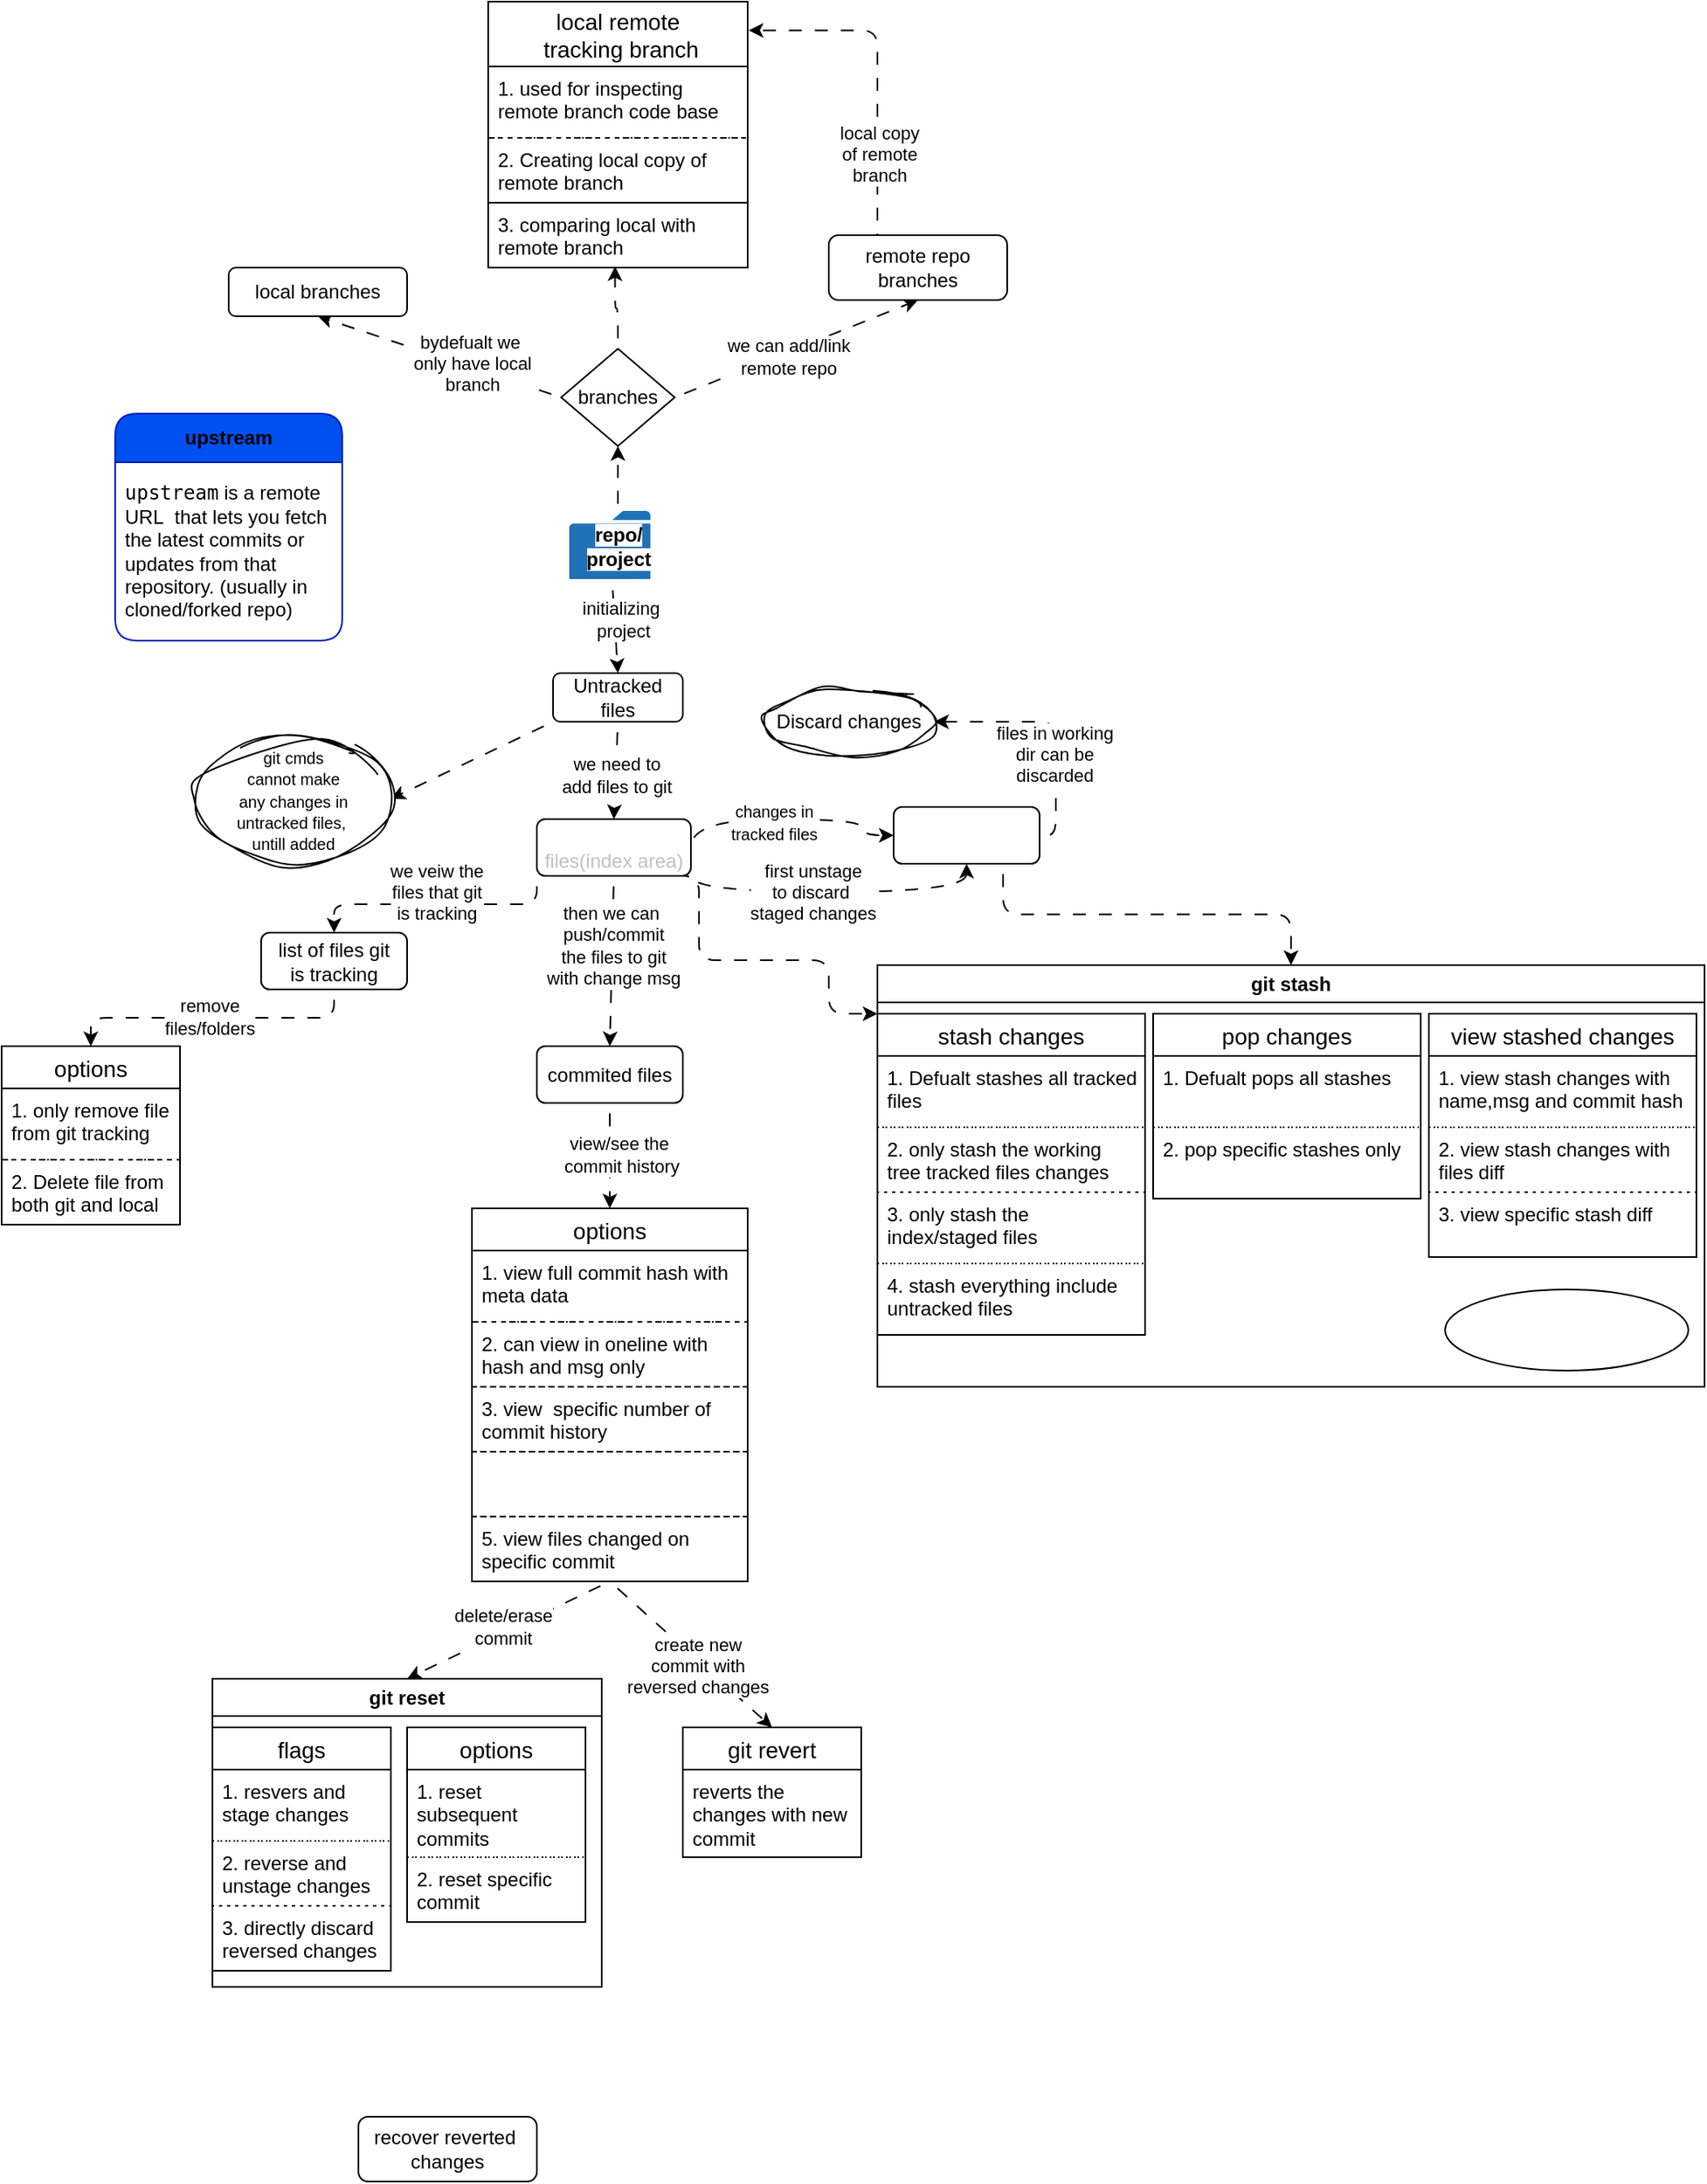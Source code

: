 <mxfile>
    <diagram id="JTQEZqj_6--ISPUHX7xe" name="Page-1">
        <mxGraphModel dx="1594" dy="536" grid="1" gridSize="10" guides="1" tooltips="1" connect="1" arrows="1" fold="1" page="1" pageScale="1" pageWidth="850" pageHeight="1100" math="0" shadow="0">
            <root>
                <mxCell id="0"/>
                <mxCell id="1" parent="0"/>
                <mxCell id="3" value="" style="endArrow=classic;html=1;exitX=0.528;exitY=1.013;exitDx=0;exitDy=0;exitPerimeter=0;entryX=0.5;entryY=0;entryDx=0;entryDy=0;flowAnimation=1;" edge="1" parent="1" source="2" target="5">
                    <mxGeometry width="50" height="50" relative="1" as="geometry">
                        <mxPoint x="260" y="740" as="sourcePoint"/>
                        <mxPoint x="350" y="630" as="targetPoint"/>
                    </mxGeometry>
                </mxCell>
                <mxCell id="4" value="initializing&amp;nbsp;&lt;div&gt;project&lt;/div&gt;" style="edgeLabel;html=1;align=center;verticalAlign=middle;resizable=0;points=[];" vertex="1" connectable="0" parent="3">
                    <mxGeometry x="0.158" y="4" relative="1" as="geometry">
                        <mxPoint y="-9" as="offset"/>
                    </mxGeometry>
                </mxCell>
                <mxCell id="6" style="edgeStyle=none;html=1;exitX=0;exitY=1;exitDx=0;exitDy=0;entryX=1;entryY=0.5;entryDx=0;entryDy=0;flowAnimation=1;" edge="1" parent="1" source="5" target="9">
                    <mxGeometry relative="1" as="geometry">
                        <mxPoint x="220" y="710" as="targetPoint"/>
                    </mxGeometry>
                </mxCell>
                <mxCell id="10" style="edgeStyle=none;html=1;exitX=0.5;exitY=1;exitDx=0;exitDy=0;entryX=0.5;entryY=0;entryDx=0;entryDy=0;flowAnimation=1;" edge="1" parent="1" source="5" target="11">
                    <mxGeometry relative="1" as="geometry">
                        <mxPoint x="340" y="720" as="targetPoint"/>
                    </mxGeometry>
                </mxCell>
                <mxCell id="12" value="we need to&lt;div&gt;add files to git&lt;/div&gt;" style="edgeLabel;html=1;align=center;verticalAlign=middle;resizable=0;points=[];" vertex="1" connectable="0" parent="10">
                    <mxGeometry x="0.075" relative="1" as="geometry">
                        <mxPoint as="offset"/>
                    </mxGeometry>
                </mxCell>
                <mxCell id="5" value="Untracked files" style="rounded=1;whiteSpace=wrap;html=1;" vertex="1" parent="1">
                    <mxGeometry x="320" y="640" width="80" height="30" as="geometry"/>
                </mxCell>
                <mxCell id="13" style="edgeStyle=orthogonalEdgeStyle;html=1;exitX=1;exitY=0.5;exitDx=0;exitDy=0;entryX=0;entryY=0.5;entryDx=0;entryDy=0;flowAnimation=1;curved=1;" edge="1" parent="1" source="11" target="14">
                    <mxGeometry relative="1" as="geometry">
                        <mxPoint x="540" y="740" as="targetPoint"/>
                        <Array as="points">
                            <mxPoint x="405" y="730"/>
                            <mxPoint x="510" y="730"/>
                            <mxPoint x="510" y="740"/>
                        </Array>
                    </mxGeometry>
                </mxCell>
                <mxCell id="15" value="&lt;font style=&quot;scrollbar-color: rgb(75, 75, 75) rgb(27, 29, 30); font-size: 10px; color: light-dark(rgb(0, 0, 0), rgb(255, 255, 255));&quot;&gt;changes in&lt;/font&gt;&lt;div style=&quot;scrollbar-color: rgb(75, 75, 75) rgb(27, 29, 30);&quot;&gt;&lt;font style=&quot;scrollbar-color: rgb(75, 75, 75) rgb(27, 29, 30); font-size: 10px; color: light-dark(rgb(0, 0, 0), rgb(255, 255, 255));&quot;&gt;tracked files&lt;/font&gt;&lt;/div&gt;" style="edgeLabel;html=1;align=center;verticalAlign=middle;resizable=0;points=[];" vertex="1" connectable="0" parent="13">
                    <mxGeometry x="-0.109" y="-2" relative="1" as="geometry">
                        <mxPoint as="offset"/>
                    </mxGeometry>
                </mxCell>
                <mxCell id="17" style="edgeStyle=none;html=1;exitX=0.5;exitY=1;exitDx=0;exitDy=0;entryX=0.5;entryY=0;entryDx=0;entryDy=0;flowAnimation=1;" edge="1" parent="1" source="11" target="16">
                    <mxGeometry relative="1" as="geometry"/>
                </mxCell>
                <mxCell id="18" value="then we can&amp;nbsp;&lt;div&gt;push/commit&lt;div&gt;the files to git&lt;/div&gt;&lt;div&gt;with change msg&lt;/div&gt;&lt;/div&gt;" style="edgeLabel;html=1;align=center;verticalAlign=middle;resizable=0;points=[];" vertex="1" connectable="0" parent="17">
                    <mxGeometry x="-0.177" y="1" relative="1" as="geometry">
                        <mxPoint x="-1" as="offset"/>
                    </mxGeometry>
                </mxCell>
                <mxCell id="39" style="edgeStyle=orthogonalEdgeStyle;html=1;exitX=0;exitY=1;exitDx=0;exitDy=0;entryX=0.5;entryY=0;entryDx=0;entryDy=0;flowAnimation=1;" edge="1" parent="1" source="11" target="41">
                    <mxGeometry relative="1" as="geometry">
                        <mxPoint x="210" y="830" as="targetPoint"/>
                    </mxGeometry>
                </mxCell>
                <mxCell id="40" value="we veiw the&lt;div&gt;files that git&lt;/div&gt;&lt;div&gt;is tracking&lt;/div&gt;" style="edgeLabel;html=1;align=center;verticalAlign=middle;resizable=0;points=[];" vertex="1" connectable="0" parent="39">
                    <mxGeometry x="0.124" y="1" relative="1" as="geometry">
                        <mxPoint x="10" y="-9" as="offset"/>
                    </mxGeometry>
                </mxCell>
                <mxCell id="11" value="&lt;span style=&quot;color: rgb(255, 255, 255);&quot;&gt;&lt;font style=&quot;color: light-dark(rgb(255, 255, 255), rgb(255, 255, 255));&quot;&gt;tracked/stage&lt;/font&gt;&lt;/span&gt;&lt;span style=&quot;color: rgb(255, 255, 255);&quot;&gt;d&lt;/span&gt;&lt;div style=&quot;scrollbar-color: rgb(75, 75, 75) rgb(27, 29, 30);&quot;&gt;&lt;font style=&quot;scrollbar-color: rgb(75, 75, 75) rgb(27, 29, 30); color: light-dark(rgb(192, 192, 192), rgb(255, 255, 255));&quot;&gt;files(index area)&lt;/font&gt;&lt;/div&gt;" style="rounded=1;whiteSpace=wrap;html=1;" vertex="1" parent="1">
                    <mxGeometry x="310" y="730" width="95" height="35" as="geometry"/>
                </mxCell>
                <mxCell id="92" style="html=1;exitX=0.5;exitY=1;exitDx=0;exitDy=0;entryX=0.5;entryY=0;entryDx=0;entryDy=0;flowAnimation=1;" edge="1" parent="1" source="16" target="89">
                    <mxGeometry relative="1" as="geometry"/>
                </mxCell>
                <mxCell id="93" value="view/see the&amp;nbsp;&lt;div&gt;commit history&lt;/div&gt;" style="edgeLabel;html=1;align=center;verticalAlign=middle;resizable=0;points=[];" vertex="1" connectable="0" parent="92">
                    <mxGeometry x="0.412" y="-1" relative="1" as="geometry">
                        <mxPoint x="8" y="-14" as="offset"/>
                    </mxGeometry>
                </mxCell>
                <mxCell id="16" value="commited files" style="rounded=1;whiteSpace=wrap;html=1;" vertex="1" parent="1">
                    <mxGeometry x="310" y="870" width="90" height="35" as="geometry"/>
                </mxCell>
                <mxCell id="46" style="html=1;exitX=0.5;exitY=1;exitDx=0;exitDy=0;flowAnimation=1;edgeStyle=orthogonalEdgeStyle;entryX=0.5;entryY=0;entryDx=0;entryDy=0;" edge="1" parent="1" source="41" target="86">
                    <mxGeometry relative="1" as="geometry">
                        <mxPoint x="-40" y="870" as="targetPoint"/>
                    </mxGeometry>
                </mxCell>
                <mxCell id="59" value="remove&lt;div&gt;&lt;font style=&quot;color: light-dark(rgb(0, 0, 0), rgb(255, 255, 255));&quot;&gt;files/folders&lt;/font&gt;&lt;/div&gt;" style="edgeLabel;html=1;align=center;verticalAlign=middle;resizable=0;points=[];" vertex="1" connectable="0" parent="46">
                    <mxGeometry x="0.026" y="-1" relative="1" as="geometry">
                        <mxPoint as="offset"/>
                    </mxGeometry>
                </mxCell>
                <mxCell id="41" value="list of files git&lt;div&gt;is tracking&lt;/div&gt;" style="rounded=1;whiteSpace=wrap;html=1;" vertex="1" parent="1">
                    <mxGeometry x="140" y="800" width="90" height="35" as="geometry"/>
                </mxCell>
                <mxCell id="150" style="edgeStyle=orthogonalEdgeStyle;html=1;exitX=0.75;exitY=1;exitDx=0;exitDy=0;entryX=0.5;entryY=0;entryDx=0;entryDy=0;flowAnimation=1;" edge="1" parent="1" source="14" target="155">
                    <mxGeometry relative="1" as="geometry"/>
                </mxCell>
                <mxCell id="14" value="&lt;span style=&quot;font-family: Helvetica; font-size: 12px; font-style: normal; font-variant-ligatures: normal; font-variant-caps: normal; font-weight: 400; letter-spacing: normal; orphans: 2; text-align: center; text-indent: 0px; text-transform: none; widows: 2; word-spacing: 0px; -webkit-text-stroke-width: 0px; white-space: normal; text-decoration-thickness: initial; text-decoration-style: initial; text-decoration-color: initial; float: none; display: inline !important;&quot;&gt;&lt;font style=&quot;color: light-dark(rgb(255, 255, 255), rgb(255, 255, 255));&quot;&gt;modified files/&lt;/font&gt;&lt;/span&gt;&lt;div&gt;&lt;span style=&quot;font-family: Helvetica; font-size: 12px; font-style: normal; font-variant-ligatures: normal; font-variant-caps: normal; font-weight: 400; letter-spacing: normal; orphans: 2; text-align: center; text-indent: 0px; text-transform: none; widows: 2; word-spacing: 0px; -webkit-text-stroke-width: 0px; white-space: normal; text-decoration-thickness: initial; text-decoration-style: initial; text-decoration-color: initial; float: none; display: inline !important;&quot;&gt;&lt;font style=&quot;color: light-dark(rgb(255, 255, 255), rgb(255, 255, 255));&quot;&gt;working tree&lt;/font&gt;&lt;/span&gt;&lt;/div&gt;" style="rounded=1;whiteSpace=wrap;html=1;verticalAlign=middle;" vertex="1" parent="1">
                    <mxGeometry x="530" y="722.5" width="90" height="35" as="geometry"/>
                </mxCell>
                <mxCell id="8" value="" style="group" vertex="1" connectable="0" parent="1">
                    <mxGeometry x="330" y="540" width="60" height="42" as="geometry"/>
                </mxCell>
                <mxCell id="2" value="" style="sketch=0;pointerEvents=1;shadow=0;dashed=0;html=1;strokeColor=none;labelPosition=center;verticalLabelPosition=bottom;verticalAlign=top;outlineConnect=0;align=center;shape=mxgraph.office.concepts.folder;fillColor=#2072B8;" vertex="1" parent="8">
                    <mxGeometry width="50" height="42" as="geometry"/>
                </mxCell>
                <mxCell id="7" value="&lt;b&gt;&lt;font style=&quot;color: light-dark(rgb(0, 0, 0), rgb(0, 0, 0)); background-color: light-dark(rgb(255, 255, 255), rgb(255, 255, 255));&quot;&gt;repo/&lt;/font&gt;&lt;/b&gt;&lt;div&gt;&lt;b&gt;&lt;font style=&quot;color: light-dark(rgb(0, 0, 0), rgb(0, 0, 0)); background-color: light-dark(rgb(255, 255, 255), rgb(255, 255, 255));&quot;&gt;project&lt;/font&gt;&lt;/b&gt;&lt;/div&gt;" style="text;html=1;align=center;verticalAlign=middle;resizable=0;points=[];autosize=1;strokeColor=none;fillColor=none;" vertex="1" parent="8">
                    <mxGeometry y="2" width="60" height="40" as="geometry"/>
                </mxCell>
                <mxCell id="9" value="&lt;font style=&quot;scrollbar-color: rgb(75, 75, 75) rgb(27, 29, 30); text-wrap-mode: nowrap; font-size: 10px; color: light-dark(rgb(0, 0, 0), rgb(255, 255, 255));&quot;&gt;git cmds&lt;/font&gt;&lt;div style=&quot;scrollbar-color: rgb(75, 75, 75) rgb(27, 29, 30); text-wrap-mode: nowrap; font-size: 11px;&quot;&gt;&lt;font style=&quot;scrollbar-color: rgb(75, 75, 75) rgb(27, 29, 30); font-size: 10px; color: light-dark(rgb(0, 0, 0), rgb(255, 255, 255));&quot;&gt;cannot make&lt;/font&gt;&lt;/div&gt;&lt;div style=&quot;scrollbar-color: rgb(75, 75, 75) rgb(27, 29, 30); text-wrap-mode: nowrap; font-size: 11px;&quot;&gt;&lt;font style=&quot;scrollbar-color: rgb(75, 75, 75) rgb(27, 29, 30); font-size: 10px; color: light-dark(rgb(0, 0, 0), rgb(255, 255, 255));&quot;&gt;any changes in&lt;/font&gt;&lt;/div&gt;&lt;div style=&quot;scrollbar-color: rgb(75, 75, 75) rgb(27, 29, 30); text-wrap-mode: nowrap; font-size: 11px;&quot;&gt;&lt;font style=&quot;scrollbar-color: rgb(75, 75, 75) rgb(27, 29, 30); font-size: 10px; color: light-dark(rgb(0, 0, 0), rgb(255, 255, 255));&quot;&gt;untracked files,&amp;nbsp;&lt;/font&gt;&lt;/div&gt;&lt;div style=&quot;scrollbar-color: rgb(75, 75, 75) rgb(27, 29, 30); text-wrap-mode: nowrap; font-size: 11px;&quot;&gt;&lt;font style=&quot;scrollbar-color: rgb(75, 75, 75) rgb(27, 29, 30); font-size: 10px; color: light-dark(rgb(0, 0, 0), rgb(255, 255, 255));&quot;&gt;untill added&lt;/font&gt;&lt;/div&gt;" style="ellipse;whiteSpace=wrap;html=1;sketch=1;curveFitting=1;jiggle=2;" vertex="1" parent="1">
                    <mxGeometry x="100" y="677.5" width="120" height="80" as="geometry"/>
                </mxCell>
                <mxCell id="30" value="first unstage&lt;div&gt;to discard&amp;nbsp;&lt;/div&gt;&lt;div&gt;staged changes&lt;/div&gt;" style="html=1;exitX=1;exitY=1;exitDx=0;exitDy=0;entryX=0.5;entryY=1;entryDx=0;entryDy=0;flowAnimation=1;edgeStyle=orthogonalEdgeStyle;curved=1;" edge="1" parent="1" source="11" target="14">
                    <mxGeometry x="-0.139" relative="1" as="geometry">
                        <mxPoint as="offset"/>
                    </mxGeometry>
                </mxCell>
                <mxCell id="31" style="html=1;exitX=1;exitY=0.5;exitDx=0;exitDy=0;flowAnimation=1;edgeStyle=orthogonalEdgeStyle;entryX=1;entryY=0.5;entryDx=0;entryDy=0;" edge="1" parent="1" source="14" target="119">
                    <mxGeometry relative="1" as="geometry">
                        <mxPoint x="680" y="810" as="targetPoint"/>
                    </mxGeometry>
                </mxCell>
                <mxCell id="120" value="files in working&lt;div&gt;dir can be&lt;/div&gt;&lt;div&gt;discarded&lt;/div&gt;" style="edgeLabel;html=1;align=center;verticalAlign=middle;resizable=0;points=[];" vertex="1" connectable="0" parent="31">
                    <mxGeometry x="-0.219" y="1" relative="1" as="geometry">
                        <mxPoint as="offset"/>
                    </mxGeometry>
                </mxCell>
                <mxCell id="86" value="options" style="swimlane;fontStyle=0;childLayout=stackLayout;horizontal=1;startSize=26;horizontalStack=0;resizeParent=1;resizeParentMax=0;resizeLast=0;collapsible=1;marginBottom=0;align=center;fontSize=14;" vertex="1" parent="1">
                    <mxGeometry x="-20" y="870" width="110" height="110" as="geometry"/>
                </mxCell>
                <mxCell id="87" value="1. only remove file from git tracking" style="text;strokeColor=default;fillColor=none;spacingLeft=4;spacingRight=4;overflow=hidden;rotatable=0;points=[[0,0.5],[1,0.5]];portConstraint=eastwest;fontSize=12;whiteSpace=wrap;html=1;dashed=1;dashPattern=1 4;" vertex="1" parent="86">
                    <mxGeometry y="26" width="110" height="44" as="geometry"/>
                </mxCell>
                <mxCell id="88" value="2. Delete file from both git and local" style="text;strokeColor=default;fillColor=none;spacingLeft=4;spacingRight=4;overflow=hidden;rotatable=0;points=[[0,0.5],[1,0.5]];portConstraint=eastwest;fontSize=12;whiteSpace=wrap;html=1;dashed=1;" vertex="1" parent="86">
                    <mxGeometry y="70" width="110" height="40" as="geometry"/>
                </mxCell>
                <mxCell id="115" value="local remote&#xa; tracking branch" style="swimlane;fontStyle=0;childLayout=stackLayout;horizontal=1;startSize=40;horizontalStack=0;resizeParent=1;resizeParentMax=0;resizeLast=0;collapsible=1;marginBottom=0;align=center;fontSize=14;" vertex="1" parent="1">
                    <mxGeometry x="280" y="226" width="160" height="164" as="geometry"/>
                </mxCell>
                <mxCell id="116" value="1. used for inspecting remote branch code base" style="text;strokeColor=default;fillColor=none;spacingLeft=4;spacingRight=4;overflow=hidden;rotatable=0;points=[[0,0.5],[1,0.5]];portConstraint=eastwest;fontSize=12;whiteSpace=wrap;html=1;dashed=1;dashPattern=1 4;" vertex="1" parent="115">
                    <mxGeometry y="40" width="160" height="44" as="geometry"/>
                </mxCell>
                <mxCell id="117" value="2. Creating local copy of remote branch" style="text;strokeColor=default;fillColor=none;spacingLeft=4;spacingRight=4;overflow=hidden;rotatable=0;points=[[0,0.5],[1,0.5]];portConstraint=eastwest;fontSize=12;whiteSpace=wrap;html=1;dashed=1;" vertex="1" parent="115">
                    <mxGeometry y="84" width="160" height="40" as="geometry"/>
                </mxCell>
                <mxCell id="118" value="3. comparing local with remote branch" style="text;strokeColor=default;fillColor=none;spacingLeft=4;spacingRight=4;overflow=hidden;rotatable=0;points=[[0,0.5],[1,0.5]];portConstraint=eastwest;fontSize=12;whiteSpace=wrap;html=1;dashed=1;" vertex="1" parent="115">
                    <mxGeometry y="124" width="160" height="40" as="geometry"/>
                </mxCell>
                <mxCell id="132" style="edgeStyle=none;html=1;exitX=0.5;exitY=1;exitDx=0;exitDy=0;flowAnimation=1;entryX=0.5;entryY=0;entryDx=0;entryDy=0;" edge="1" parent="1" source="89" target="175">
                    <mxGeometry relative="1" as="geometry">
                        <mxPoint x="240" y="1290" as="targetPoint"/>
                    </mxGeometry>
                </mxCell>
                <mxCell id="133" value="delete/erase&lt;div&gt;commit&lt;/div&gt;" style="edgeLabel;html=1;align=center;verticalAlign=middle;resizable=0;points=[];" vertex="1" connectable="0" parent="132">
                    <mxGeometry x="0.031" y="-4" relative="1" as="geometry">
                        <mxPoint as="offset"/>
                    </mxGeometry>
                </mxCell>
                <mxCell id="134" style="edgeStyle=none;html=1;exitX=0.5;exitY=1;exitDx=0;exitDy=0;entryX=0.5;entryY=0;entryDx=0;entryDy=0;flowAnimation=1;" edge="1" parent="1" source="89" target="136">
                    <mxGeometry relative="1" as="geometry">
                        <mxPoint x="450" y="1290" as="targetPoint"/>
                    </mxGeometry>
                </mxCell>
                <mxCell id="135" value="create new&lt;div&gt;commit with&lt;/div&gt;&lt;div&gt;reversed changes&lt;/div&gt;" style="edgeLabel;html=1;align=center;verticalAlign=middle;resizable=0;points=[];" vertex="1" connectable="0" parent="134">
                    <mxGeometry x="0.106" y="-2" relative="1" as="geometry">
                        <mxPoint as="offset"/>
                    </mxGeometry>
                </mxCell>
                <mxCell id="89" value="options" style="swimlane;fontStyle=0;childLayout=stackLayout;horizontal=1;startSize=26;horizontalStack=0;resizeParent=1;resizeParentMax=0;resizeLast=0;collapsible=1;marginBottom=0;align=center;fontSize=14;" vertex="1" parent="1">
                    <mxGeometry x="270" y="970" width="170" height="230" as="geometry">
                        <mxRectangle x="270" y="970" width="90" height="30" as="alternateBounds"/>
                    </mxGeometry>
                </mxCell>
                <mxCell id="90" value="1. view full commit hash with meta data" style="text;strokeColor=default;fillColor=none;spacingLeft=4;spacingRight=4;overflow=hidden;rotatable=0;points=[[0,0.5],[1,0.5]];portConstraint=eastwest;fontSize=12;whiteSpace=wrap;html=1;dashed=1;dashPattern=1 4;" vertex="1" parent="89">
                    <mxGeometry y="26" width="170" height="44" as="geometry"/>
                </mxCell>
                <mxCell id="91" value="2. can view in oneline with hash and msg only" style="text;strokeColor=default;fillColor=none;spacingLeft=4;spacingRight=4;overflow=hidden;rotatable=0;points=[[0,0.5],[1,0.5]];portConstraint=eastwest;fontSize=12;whiteSpace=wrap;html=1;dashed=1;" vertex="1" parent="89">
                    <mxGeometry y="70" width="170" height="40" as="geometry"/>
                </mxCell>
                <mxCell id="94" value="3. view&amp;nbsp; specific number of commit history" style="text;strokeColor=default;fillColor=none;spacingLeft=4;spacingRight=4;overflow=hidden;rotatable=0;points=[[0,0.5],[1,0.5]];portConstraint=eastwest;fontSize=12;whiteSpace=wrap;html=1;dashed=1;" vertex="1" parent="89">
                    <mxGeometry y="110" width="170" height="40" as="geometry"/>
                </mxCell>
                <mxCell id="126" value="&lt;font style=&quot;&quot;&gt;&lt;font style=&quot;color: light-dark(rgb(255, 255, 255), rgb(255, 255, 255));&quot;&gt;4.&amp;nbsp;&lt;/font&gt;&lt;span style=&quot;color: rgb(255, 255, 255);&quot;&gt;&lt;font style=&quot;color: light-dark(rgb(255, 255, 255), rgb(255, 255, 255));&quot;&gt;view specific commits with full code difference&lt;/font&gt;&lt;/span&gt;&lt;/font&gt;" style="text;strokeColor=default;fillColor=none;spacingLeft=4;spacingRight=4;overflow=hidden;rotatable=0;points=[[0,0.5],[1,0.5]];portConstraint=eastwest;fontSize=12;whiteSpace=wrap;html=1;dashed=1;" vertex="1" parent="89">
                    <mxGeometry y="150" width="170" height="40" as="geometry"/>
                </mxCell>
                <mxCell id="131" value="5. view files changed on specific commit" style="text;strokeColor=default;fillColor=none;spacingLeft=4;spacingRight=4;overflow=hidden;rotatable=0;points=[[0,0.5],[1,0.5]];portConstraint=eastwest;fontSize=12;whiteSpace=wrap;html=1;dashed=1;" vertex="1" parent="89">
                    <mxGeometry y="190" width="170" height="40" as="geometry"/>
                </mxCell>
                <mxCell id="100" style="edgeStyle=none;html=1;exitX=0;exitY=0.5;exitDx=0;exitDy=0;entryX=0.5;entryY=1;entryDx=0;entryDy=0;flowAnimation=1;" edge="1" parent="1" source="98" target="101">
                    <mxGeometry relative="1" as="geometry">
                        <mxPoint x="300" y="370" as="targetPoint"/>
                    </mxGeometry>
                </mxCell>
                <mxCell id="105" value="bydefualt we&amp;nbsp;&lt;div&gt;only have local&lt;/div&gt;&lt;div&gt;branch&lt;/div&gt;" style="edgeLabel;html=1;align=center;verticalAlign=middle;resizable=0;points=[];" vertex="1" connectable="0" parent="100">
                    <mxGeometry x="-0.256" y="-3" relative="1" as="geometry">
                        <mxPoint as="offset"/>
                    </mxGeometry>
                </mxCell>
                <mxCell id="106" style="edgeStyle=none;html=1;exitX=1;exitY=0.5;exitDx=0;exitDy=0;entryX=0.5;entryY=1;entryDx=0;entryDy=0;flowAnimation=1;" edge="1" parent="1" source="98" target="102">
                    <mxGeometry relative="1" as="geometry"/>
                </mxCell>
                <mxCell id="107" value="we can add/link&lt;div&gt;remote repo&lt;/div&gt;" style="edgeLabel;html=1;align=center;verticalAlign=middle;resizable=0;points=[];" vertex="1" connectable="0" parent="106">
                    <mxGeometry x="-0.075" y="-1" relative="1" as="geometry">
                        <mxPoint y="1" as="offset"/>
                    </mxGeometry>
                </mxCell>
                <mxCell id="109" style="edgeStyle=orthogonalEdgeStyle;html=1;exitX=0.5;exitY=0;exitDx=0;exitDy=0;entryX=0.489;entryY=0.98;entryDx=0;entryDy=0;entryPerimeter=0;flowAnimation=1;" edge="1" parent="1" source="98" target="118">
                    <mxGeometry relative="1" as="geometry">
                        <mxPoint x="393" y="380" as="targetPoint"/>
                    </mxGeometry>
                </mxCell>
                <mxCell id="98" value="branches" style="rhombus;whiteSpace=wrap;html=1;" vertex="1" parent="1">
                    <mxGeometry x="325" y="440" width="70" height="60" as="geometry"/>
                </mxCell>
                <mxCell id="101" value="local branches" style="rounded=1;whiteSpace=wrap;html=1;" vertex="1" parent="1">
                    <mxGeometry x="120" y="390" width="110" height="30" as="geometry"/>
                </mxCell>
                <mxCell id="113" style="edgeStyle=orthogonalEdgeStyle;html=1;exitX=0;exitY=0.5;exitDx=0;exitDy=0;entryX=1.004;entryY=0.108;entryDx=0;entryDy=0;flowAnimation=1;entryPerimeter=0;" edge="1" parent="1" source="102" target="115">
                    <mxGeometry relative="1" as="geometry">
                        <mxPoint x="455" y="350" as="targetPoint"/>
                        <Array as="points">
                            <mxPoint x="540" y="390"/>
                            <mxPoint x="520" y="390"/>
                            <mxPoint x="520" y="238"/>
                        </Array>
                    </mxGeometry>
                </mxCell>
                <mxCell id="114" value="local copy&lt;div&gt;of remote&lt;/div&gt;&lt;div&gt;branch&lt;/div&gt;" style="edgeLabel;html=1;align=center;verticalAlign=middle;resizable=0;points=[];" vertex="1" connectable="0" parent="113">
                    <mxGeometry x="-0.053" y="-1" relative="1" as="geometry">
                        <mxPoint as="offset"/>
                    </mxGeometry>
                </mxCell>
                <mxCell id="102" value="remote repo branches" style="rounded=1;whiteSpace=wrap;html=1;" vertex="1" parent="1">
                    <mxGeometry x="490" y="370" width="110" height="40" as="geometry"/>
                </mxCell>
                <mxCell id="104" value="" style="endArrow=classic;html=1;entryX=0.5;entryY=1;entryDx=0;entryDy=0;flowAnimation=1;" edge="1" parent="1" source="7" target="98">
                    <mxGeometry width="50" height="50" relative="1" as="geometry">
                        <mxPoint x="300" y="550" as="sourcePoint"/>
                        <mxPoint x="350" y="500" as="targetPoint"/>
                    </mxGeometry>
                </mxCell>
                <mxCell id="119" value="Discard changes" style="ellipse;whiteSpace=wrap;html=1;sketch=1;curveFitting=1;jiggle=2;" vertex="1" parent="1">
                    <mxGeometry x="450" y="650" width="105" height="40" as="geometry"/>
                </mxCell>
                <mxCell id="136" value="git revert" style="swimlane;fontStyle=0;childLayout=stackLayout;horizontal=1;startSize=26;horizontalStack=0;resizeParent=1;resizeParentMax=0;resizeLast=0;collapsible=1;marginBottom=0;align=center;fontSize=14;" vertex="1" parent="1">
                    <mxGeometry x="400" y="1290" width="110" height="80" as="geometry"/>
                </mxCell>
                <mxCell id="137" value="reverts the changes with new commit" style="text;strokeColor=default;fillColor=none;spacingLeft=4;spacingRight=4;overflow=hidden;rotatable=0;points=[[0,0.5],[1,0.5]];portConstraint=eastwest;fontSize=12;whiteSpace=wrap;html=1;dashed=1;dashPattern=1 4;" vertex="1" parent="136">
                    <mxGeometry y="26" width="110" height="54" as="geometry"/>
                </mxCell>
                <mxCell id="141" value="recover reverted&amp;nbsp;&lt;div&gt;changes&lt;/div&gt;" style="rounded=1;whiteSpace=wrap;html=1;" vertex="1" parent="1">
                    <mxGeometry x="200" y="1530" width="110" height="40" as="geometry"/>
                </mxCell>
                <mxCell id="151" style="html=1;exitX=0.5;exitY=1;exitDx=0;exitDy=0;edgeStyle=orthogonalEdgeStyle;flowAnimation=1;" edge="1" parent="1" source="11">
                    <mxGeometry relative="1" as="geometry">
                        <mxPoint x="520" y="850" as="targetPoint"/>
                        <Array as="points">
                            <mxPoint x="410" y="765"/>
                            <mxPoint x="410" y="817"/>
                            <mxPoint x="490" y="817"/>
                            <mxPoint x="490" y="850"/>
                        </Array>
                    </mxGeometry>
                </mxCell>
                <mxCell id="155" value="git stash" style="swimlane;whiteSpace=wrap;html=1;" vertex="1" parent="1">
                    <mxGeometry x="520" y="820" width="510" height="260" as="geometry"/>
                </mxCell>
                <mxCell id="146" value="stash changes" style="swimlane;fontStyle=0;childLayout=stackLayout;horizontal=1;startSize=26;horizontalStack=0;resizeParent=1;resizeParentMax=0;resizeLast=0;collapsible=1;marginBottom=0;align=center;fontSize=14;" vertex="1" parent="155">
                    <mxGeometry y="30" width="165" height="198" as="geometry"/>
                </mxCell>
                <mxCell id="147" value="1. Defualt stashes all tracked files" style="text;strokeColor=default;fillColor=none;spacingLeft=4;spacingRight=4;overflow=hidden;rotatable=0;points=[[0,0.5],[1,0.5]];portConstraint=eastwest;fontSize=12;whiteSpace=wrap;html=1;dashed=1;dashPattern=1 4;" vertex="1" parent="146">
                    <mxGeometry y="26" width="165" height="44" as="geometry"/>
                </mxCell>
                <mxCell id="152" value="2. only stash the working tree tracked files changes" style="text;strokeColor=default;fillColor=none;spacingLeft=4;spacingRight=4;overflow=hidden;rotatable=0;points=[[0,0.5],[1,0.5]];portConstraint=eastwest;fontSize=12;whiteSpace=wrap;html=1;dashed=1;dashPattern=1 4;" vertex="1" parent="146">
                    <mxGeometry y="70" width="165" height="40" as="geometry"/>
                </mxCell>
                <mxCell id="154" value="3. only stash the index/staged files" style="text;strokeColor=default;fillColor=none;spacingLeft=4;spacingRight=4;overflow=hidden;rotatable=0;points=[[0,0.5],[1,0.5]];portConstraint=eastwest;fontSize=12;whiteSpace=wrap;html=1;dashed=1;dashPattern=1 4;" vertex="1" parent="146">
                    <mxGeometry y="110" width="165" height="44" as="geometry"/>
                </mxCell>
                <mxCell id="153" value="4. stash everything include untracked files" style="text;strokeColor=default;fillColor=none;spacingLeft=4;spacingRight=4;overflow=hidden;rotatable=0;points=[[0,0.5],[1,0.5]];portConstraint=eastwest;fontSize=12;whiteSpace=wrap;html=1;dashed=1;dashPattern=1 4;" vertex="1" parent="146">
                    <mxGeometry y="154" width="165" height="44" as="geometry"/>
                </mxCell>
                <mxCell id="156" value="pop changes" style="swimlane;fontStyle=0;childLayout=stackLayout;horizontal=1;startSize=26;horizontalStack=0;resizeParent=1;resizeParentMax=0;resizeLast=0;collapsible=1;marginBottom=0;align=center;fontSize=14;" vertex="1" parent="155">
                    <mxGeometry x="170" y="30" width="165" height="114" as="geometry"/>
                </mxCell>
                <mxCell id="158" value="1. Defualt pops all stashes" style="text;strokeColor=default;fillColor=none;spacingLeft=4;spacingRight=4;overflow=hidden;rotatable=0;points=[[0,0.5],[1,0.5]];portConstraint=eastwest;fontSize=12;whiteSpace=wrap;html=1;dashed=1;dashPattern=1 4;" vertex="1" parent="156">
                    <mxGeometry y="26" width="165" height="44" as="geometry"/>
                </mxCell>
                <mxCell id="172" value="2. pop specific stashes only" style="text;strokeColor=default;fillColor=none;spacingLeft=4;spacingRight=4;overflow=hidden;rotatable=0;points=[[0,0.5],[1,0.5]];portConstraint=eastwest;fontSize=12;whiteSpace=wrap;html=1;dashed=1;dashPattern=1 4;" vertex="1" parent="156">
                    <mxGeometry y="70" width="165" height="44" as="geometry"/>
                </mxCell>
                <mxCell id="162" value="view stashed changes" style="swimlane;fontStyle=0;childLayout=stackLayout;horizontal=1;startSize=26;horizontalStack=0;resizeParent=1;resizeParentMax=0;resizeLast=0;collapsible=1;marginBottom=0;align=center;fontSize=14;" vertex="1" parent="155">
                    <mxGeometry x="340" y="30" width="165" height="150" as="geometry"/>
                </mxCell>
                <mxCell id="163" value="1. view stash changes with name,msg and commit hash" style="text;strokeColor=default;fillColor=none;spacingLeft=4;spacingRight=4;overflow=hidden;rotatable=0;points=[[0,0.5],[1,0.5]];portConstraint=eastwest;fontSize=12;whiteSpace=wrap;html=1;dashed=1;dashPattern=1 4;" vertex="1" parent="162">
                    <mxGeometry y="26" width="165" height="44" as="geometry"/>
                </mxCell>
                <mxCell id="164" value="2. view stash changes with files diff" style="text;strokeColor=default;fillColor=none;spacingLeft=4;spacingRight=4;overflow=hidden;rotatable=0;points=[[0,0.5],[1,0.5]];portConstraint=eastwest;fontSize=12;whiteSpace=wrap;html=1;dashed=1;dashPattern=1 4;" vertex="1" parent="162">
                    <mxGeometry y="70" width="165" height="40" as="geometry"/>
                </mxCell>
                <mxCell id="169" value="3. view specific stash diff" style="text;strokeColor=default;fillColor=none;spacingLeft=4;spacingRight=4;overflow=hidden;rotatable=0;points=[[0,0.5],[1,0.5]];portConstraint=eastwest;fontSize=12;whiteSpace=wrap;html=1;dashed=1;dashPattern=1 4;" vertex="1" parent="162">
                    <mxGeometry y="110" width="165" height="40" as="geometry"/>
                </mxCell>
                <mxCell id="168" value="&lt;span style=&quot;text-align: left;&quot;&gt;&lt;font style=&quot;color: light-dark(rgb(255, 255, 255), rgb(255, 255, 255));&quot;&gt;merge the stashed changes with any branch&lt;/font&gt;&lt;/span&gt;" style="ellipse;whiteSpace=wrap;html=1;" vertex="1" parent="155">
                    <mxGeometry x="350" y="200" width="150" height="50" as="geometry"/>
                </mxCell>
                <mxCell id="175" value="git reset" style="swimlane;whiteSpace=wrap;html=1;" vertex="1" parent="1">
                    <mxGeometry x="110" y="1260" width="240" height="190" as="geometry"/>
                </mxCell>
                <mxCell id="176" value="flags" style="swimlane;fontStyle=0;childLayout=stackLayout;horizontal=1;startSize=26;horizontalStack=0;resizeParent=1;resizeParentMax=0;resizeLast=0;collapsible=1;marginBottom=0;align=center;fontSize=14;" vertex="1" parent="175">
                    <mxGeometry y="30" width="110" height="150" as="geometry"/>
                </mxCell>
                <mxCell id="177" value="1. resvers and stage changes" style="text;strokeColor=default;fillColor=none;spacingLeft=4;spacingRight=4;overflow=hidden;rotatable=0;points=[[0,0.5],[1,0.5]];portConstraint=eastwest;fontSize=12;whiteSpace=wrap;html=1;dashed=1;dashPattern=1 4;" vertex="1" parent="176">
                    <mxGeometry y="26" width="110" height="44" as="geometry"/>
                </mxCell>
                <mxCell id="178" value="2. reverse and unstage changes" style="text;strokeColor=default;fillColor=none;spacingLeft=4;spacingRight=4;overflow=hidden;rotatable=0;points=[[0,0.5],[1,0.5]];portConstraint=eastwest;fontSize=12;whiteSpace=wrap;html=1;dashed=1;dashPattern=1 4;" vertex="1" parent="176">
                    <mxGeometry y="70" width="110" height="40" as="geometry"/>
                </mxCell>
                <mxCell id="179" value="3. directly discard reversed changes" style="text;strokeColor=default;fillColor=none;spacingLeft=4;spacingRight=4;overflow=hidden;rotatable=0;points=[[0,0.5],[1,0.5]];portConstraint=eastwest;fontSize=12;whiteSpace=wrap;html=1;dashed=1;dashPattern=1 4;" vertex="1" parent="176">
                    <mxGeometry y="110" width="110" height="40" as="geometry"/>
                </mxCell>
                <mxCell id="180" value="options" style="swimlane;fontStyle=0;childLayout=stackLayout;horizontal=1;startSize=26;horizontalStack=0;resizeParent=1;resizeParentMax=0;resizeLast=0;collapsible=1;marginBottom=0;align=center;fontSize=14;" vertex="1" parent="175">
                    <mxGeometry x="120" y="30" width="110" height="120" as="geometry"/>
                </mxCell>
                <mxCell id="181" value="1. reset subsequent commits" style="text;strokeColor=default;fillColor=none;spacingLeft=4;spacingRight=4;overflow=hidden;rotatable=0;points=[[0,0.5],[1,0.5]];portConstraint=eastwest;fontSize=12;whiteSpace=wrap;html=1;dashed=1;dashPattern=1 4;" vertex="1" parent="180">
                    <mxGeometry y="26" width="110" height="54" as="geometry"/>
                </mxCell>
                <mxCell id="182" value="2. reset specific commit" style="text;strokeColor=default;fillColor=none;spacingLeft=4;spacingRight=4;overflow=hidden;rotatable=0;points=[[0,0.5],[1,0.5]];portConstraint=eastwest;fontSize=12;whiteSpace=wrap;html=1;dashed=1;dashPattern=1 4;" vertex="1" parent="180">
                    <mxGeometry y="80" width="110" height="40" as="geometry"/>
                </mxCell>
                <mxCell id="184" value="&lt;b&gt;&lt;font style=&quot;color: light-dark(rgb(0, 0, 0), rgb(0, 0, 0));&quot;&gt;upstream&lt;/font&gt;&lt;/b&gt;" style="swimlane;fontStyle=0;childLayout=stackLayout;horizontal=1;startSize=30;horizontalStack=0;resizeParent=1;resizeParentMax=0;resizeLast=0;collapsible=1;marginBottom=0;whiteSpace=wrap;html=1;fillColor=#0050ef;fontColor=#ffffff;strokeColor=#001DBC;rounded=1;" vertex="1" parent="1">
                    <mxGeometry x="50" y="480" width="140" height="140" as="geometry"/>
                </mxCell>
                <mxCell id="185" value="&lt;code data-end=&quot;1219&quot; data-start=&quot;1209&quot;&gt;upstream&lt;/code&gt; is a remote URL&amp;nbsp; that lets you fetch the latest commits or updates from that repository. (usually in cloned/forked repo)" style="text;strokeColor=none;fillColor=none;align=left;verticalAlign=middle;spacingLeft=4;spacingRight=4;overflow=hidden;points=[[0,0.5],[1,0.5]];portConstraint=eastwest;rotatable=0;whiteSpace=wrap;html=1;" vertex="1" parent="184">
                    <mxGeometry y="30" width="140" height="110" as="geometry"/>
                </mxCell>
            </root>
        </mxGraphModel>
    </diagram>
</mxfile>